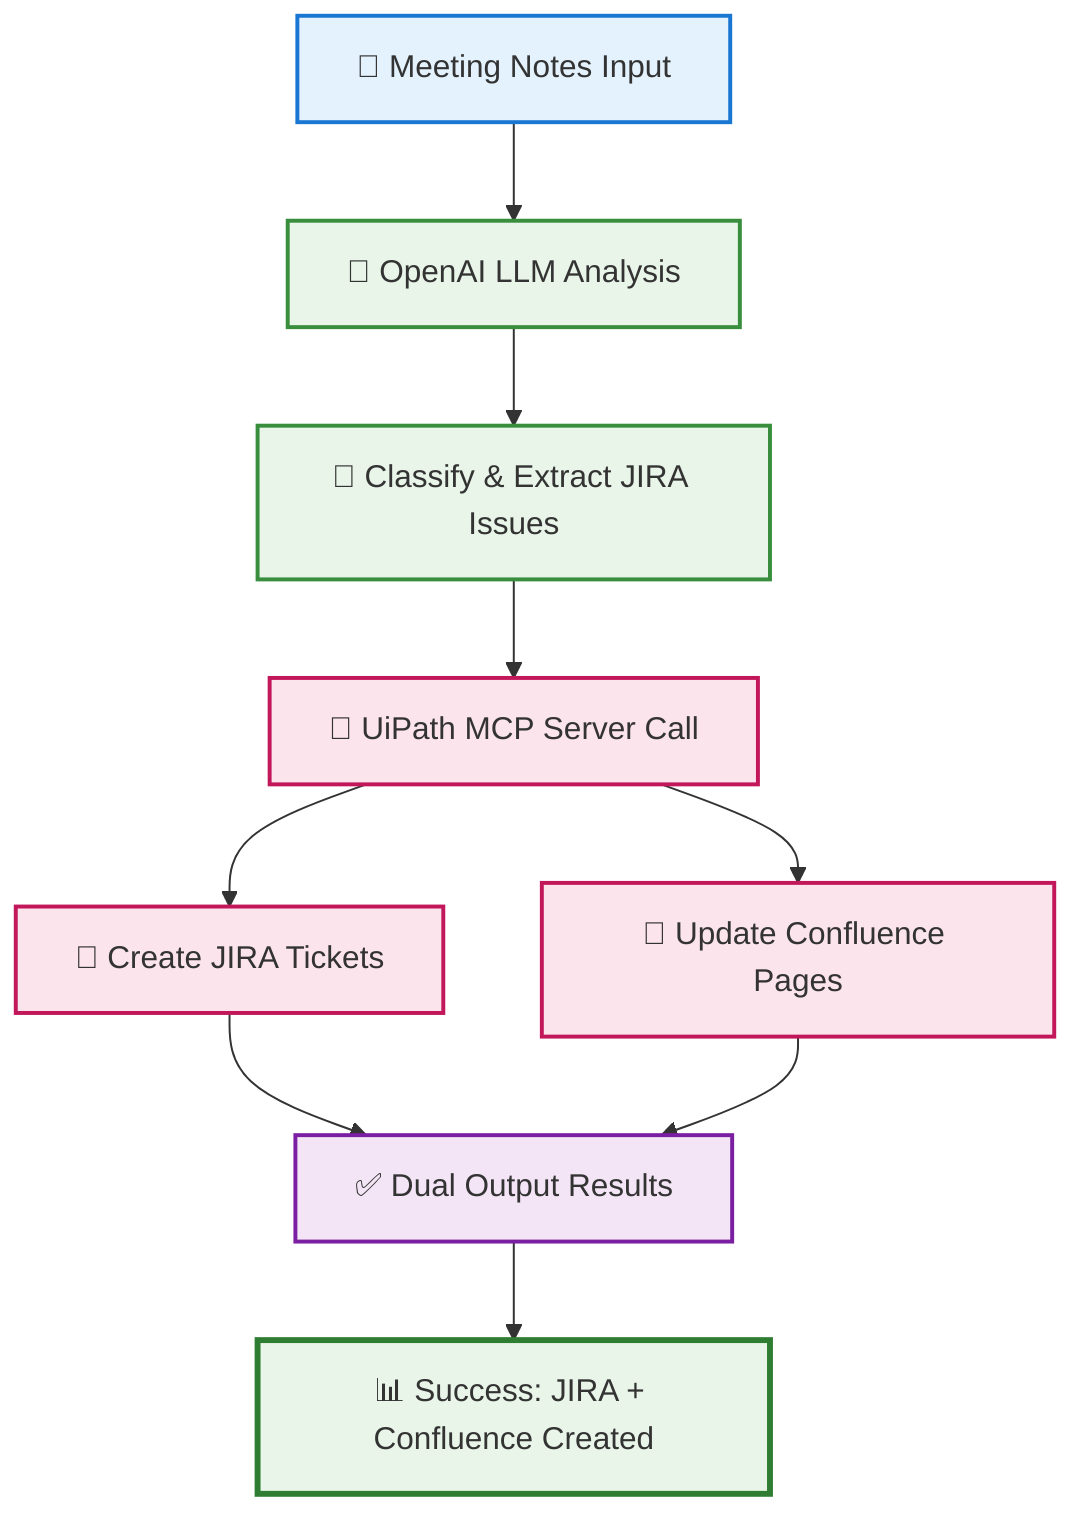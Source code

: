 graph TD
    A[📝 Meeting Notes Input] --> B[🤖 OpenAI LLM Analysis]
    B --> C[🎯 Classify & Extract JIRA Issues]
    C --> D[📡 UiPath MCP Server Call]
    D --> E[🎫 Create JIRA Tickets]
    D --> F[📄 Update Confluence Pages]
    E --> G[✅ Dual Output Results]
    F --> G
    G --> H[📊 Success: JIRA + Confluence Created]
    
    %% Clean Styling
    classDef input fill:#e3f2fd,stroke:#1976d2,stroke-width:2px
    classDef llm fill:#e8f5e8,stroke:#388e3c,stroke-width:2px
    classDef mcp fill:#fce4ec,stroke:#c2185b,stroke-width:2px
    classDef output fill:#f3e5f5,stroke:#7b1fa2,stroke-width:2px
    classDef success fill:#e8f5e8,stroke:#2e7d32,stroke-width:3px
    
    class A input
    class B,C llm
    class D,E,F mcp
    class G output
    class H success